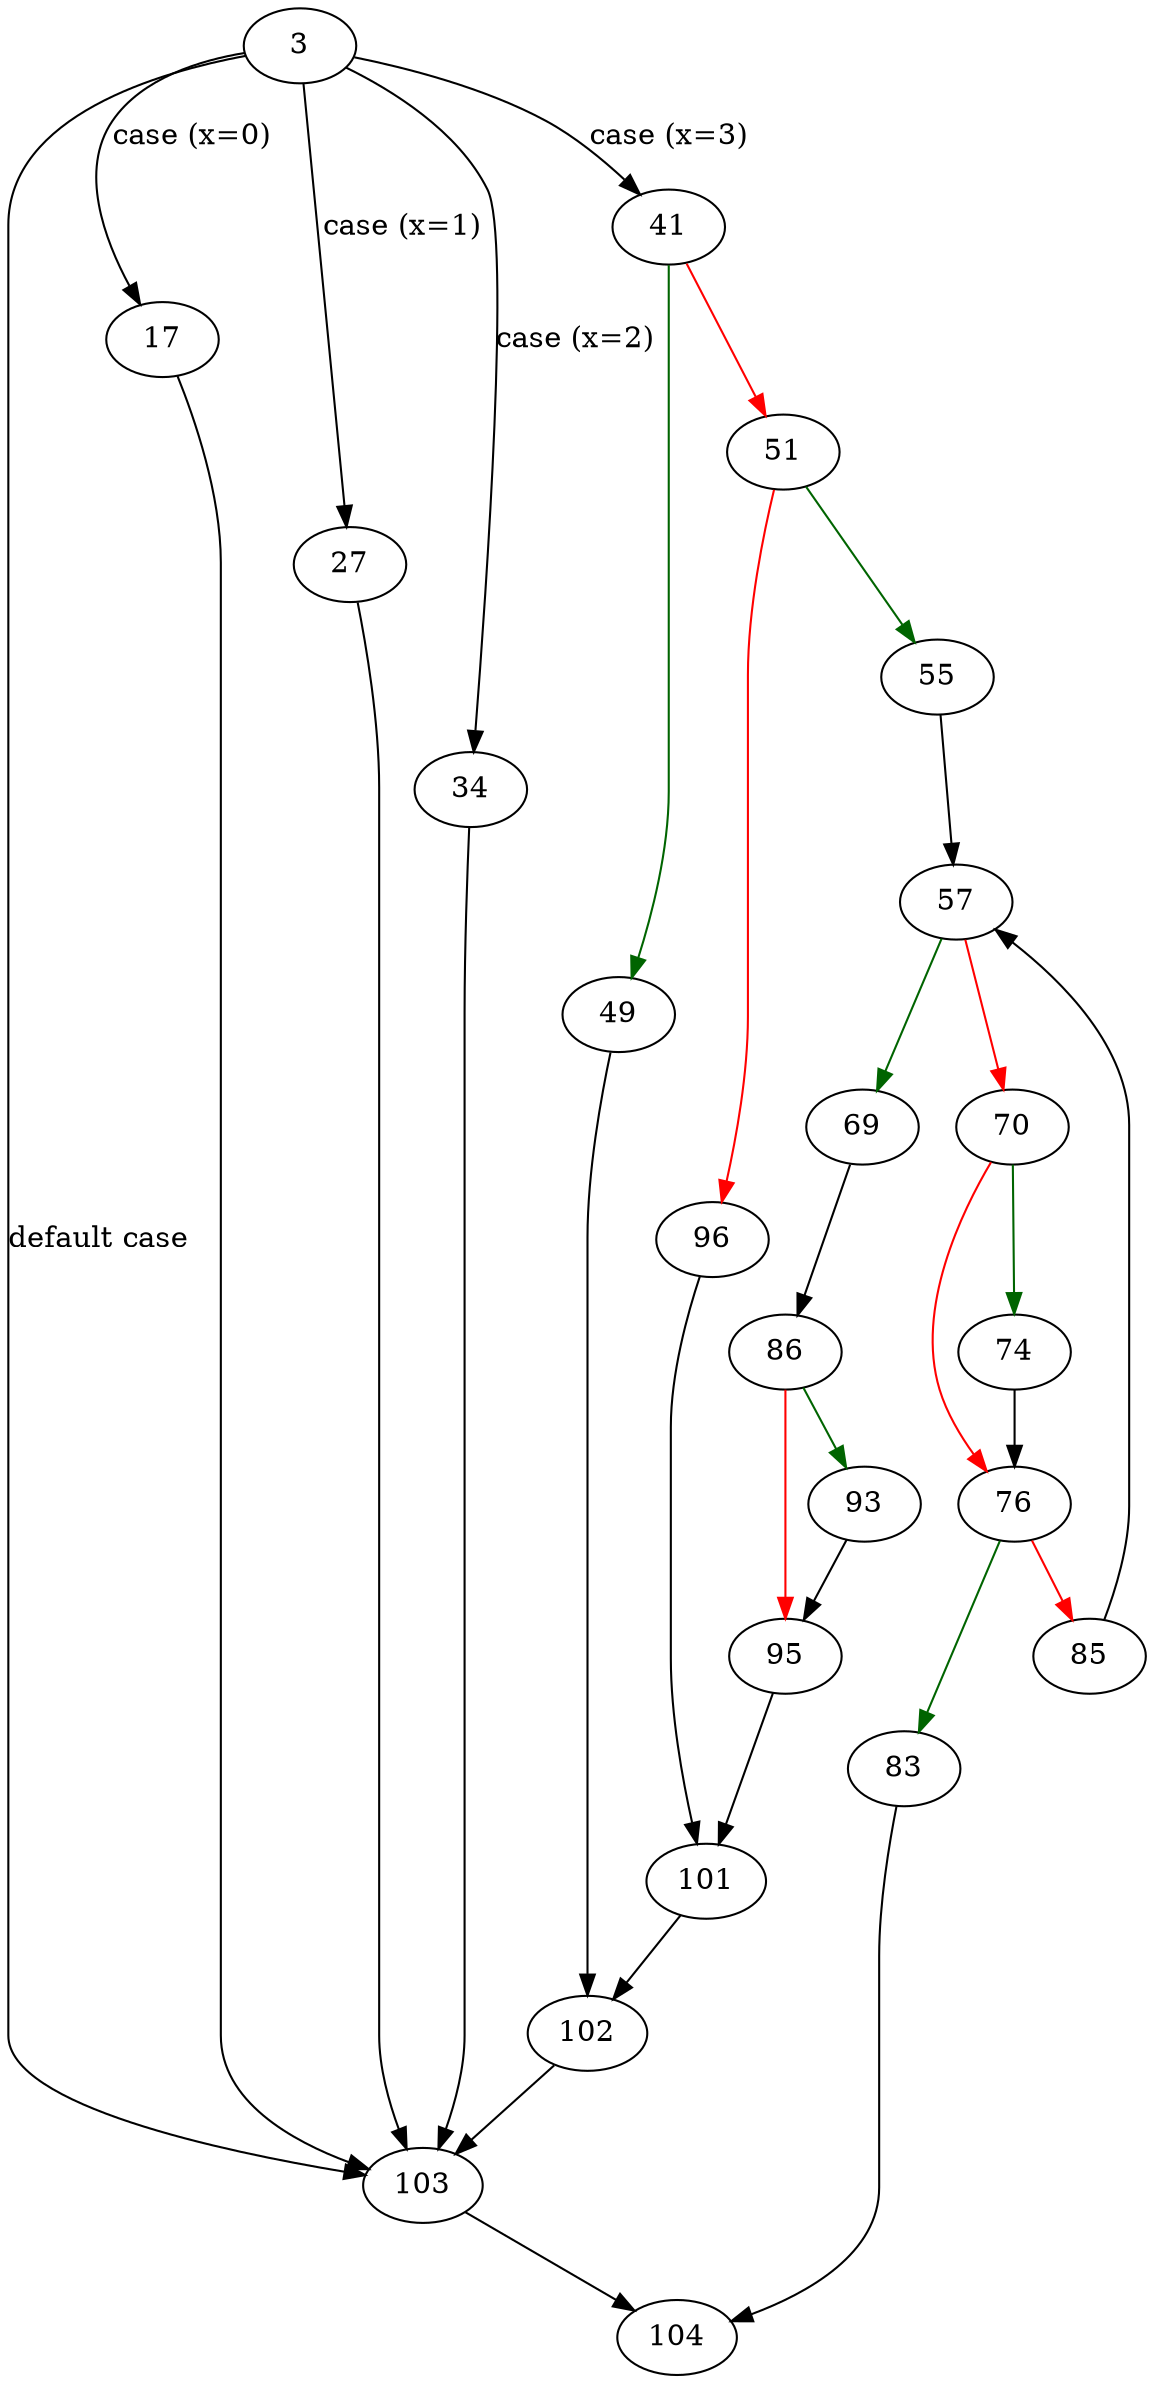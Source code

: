 strict digraph "fsdirColumn" {
	// Node definitions.
	3 [entry=true];
	17;
	27;
	34;
	41;
	103;
	49;
	51;
	102;
	55;
	96;
	57;
	69;
	70;
	86;
	74;
	76;
	83;
	85;
	104;
	93;
	95;
	101;

	// Edge definitions.
	3 -> 17 [
		cond="case (x=0)"
		label="case (x=0)"
	];
	3 -> 27 [
		cond="case (x=1)"
		label="case (x=1)"
	];
	3 -> 34 [
		cond="case (x=2)"
		label="case (x=2)"
	];
	3 -> 41 [
		cond="case (x=3)"
		label="case (x=3)"
	];
	3 -> 103 [
		cond="default case"
		label="default case"
	];
	17 -> 103;
	27 -> 103;
	34 -> 103;
	41 -> 49 [
		color=darkgreen
		cond=true
	];
	41 -> 51 [
		color=red
		cond=false
	];
	103 -> 104;
	49 -> 102;
	51 -> 55 [
		color=darkgreen
		cond=true
	];
	51 -> 96 [
		color=red
		cond=false
	];
	102 -> 103;
	55 -> 57;
	96 -> 101;
	57 -> 69 [
		color=darkgreen
		cond=true
	];
	57 -> 70 [
		color=red
		cond=false
	];
	69 -> 86;
	70 -> 74 [
		color=darkgreen
		cond=true
	];
	70 -> 76 [
		color=red
		cond=false
	];
	86 -> 93 [
		color=darkgreen
		cond=true
	];
	86 -> 95 [
		color=red
		cond=false
	];
	74 -> 76;
	76 -> 83 [
		color=darkgreen
		cond=true
	];
	76 -> 85 [
		color=red
		cond=false
	];
	83 -> 104;
	85 -> 57;
	93 -> 95;
	95 -> 101;
	101 -> 102;
}